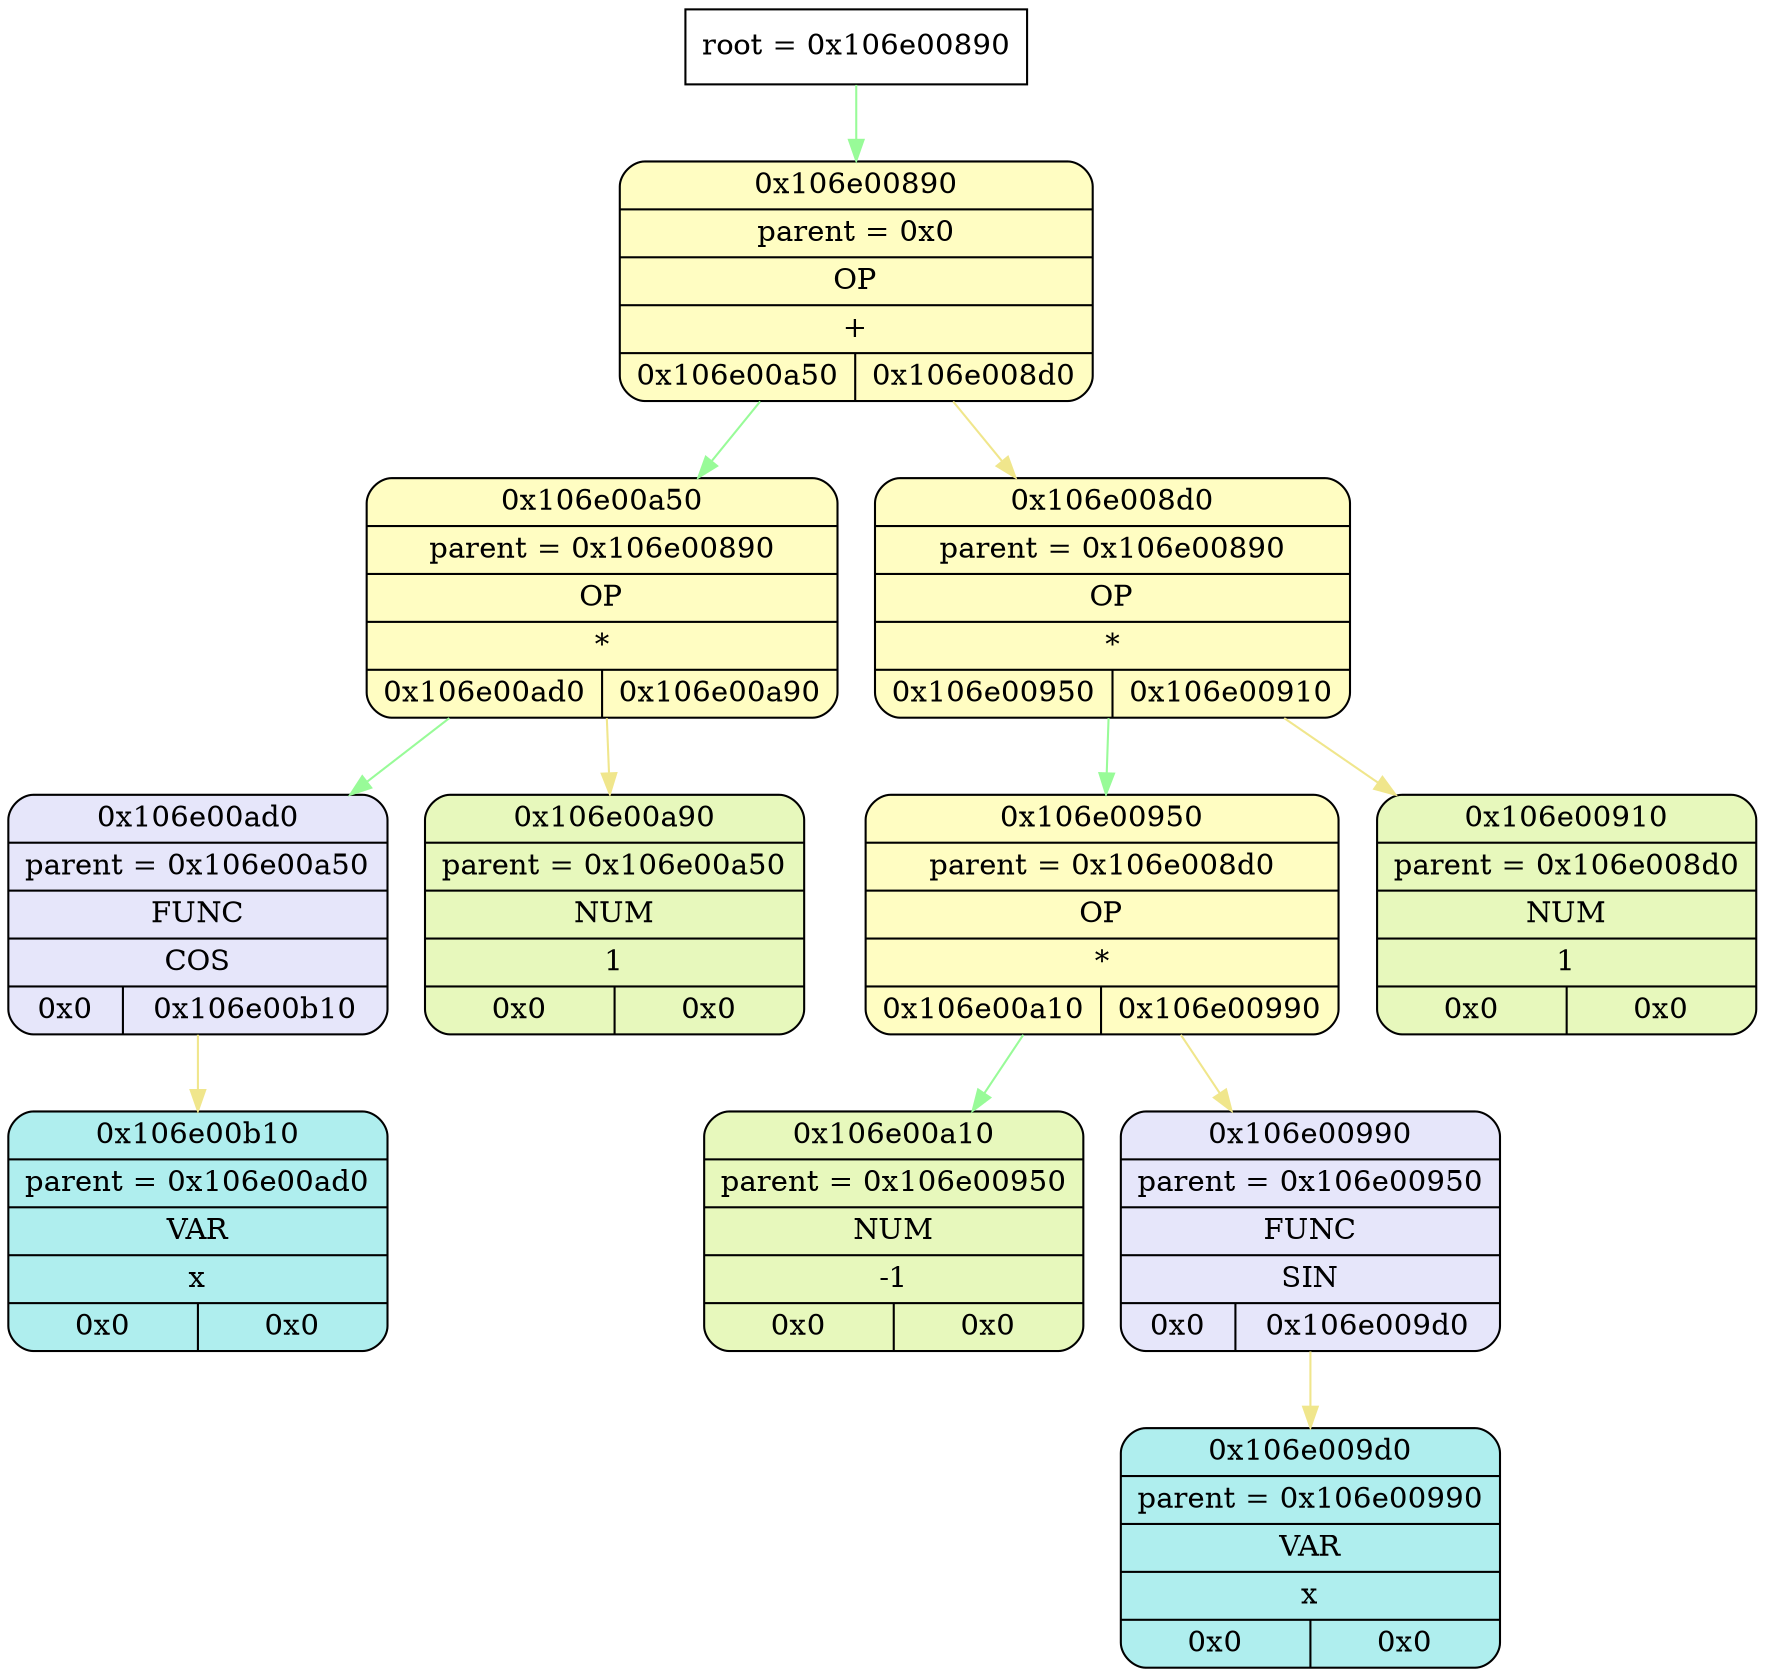 digraph
{
    node_info[shape = record, label = "{root = 0x106e00890}"];

    node_info->node_0x106e00890 [color = "#98FB98"];
    node_0x106e00890[shape = Mrecord, label = "{{0x106e00890} | {parent =  0x0} | {OP} | {+} | {0x106e00a50 | 0x106e008d0}}",
                style="filled", fillcolor="#FFFDC2"];
    node_0x106e00a50[shape = Mrecord, label = "{{0x106e00a50} | {parent =  0x106e00890} | {OP} | {*} | {0x106e00ad0 | 0x106e00a90}}",
                style="filled", fillcolor="#FFFDC2"];
    node_0x106e00ad0[shape = Mrecord, label = "{{0x106e00ad0} | {parent =  0x106e00a50} | {FUNC} | {COS} | {0x0 | 0x106e00b10}}",
                style="filled", fillcolor="#E6E6FA"];
    node_0x106e00b10[shape = Mrecord, label = "{{0x106e00b10} | {parent =  0x106e00ad0} | {VAR} | {x} | {0x0 | 0x0}}",
                style="filled", fillcolor="#AFEEEE"];
    node_0x106e00a90[shape = Mrecord, label = "{{0x106e00a90} | {parent =  0x106e00a50} | {NUM} | {1} | {0x0 | 0x0}}",
                style="filled", fillcolor="#E7F8BC"];
    node_0x106e008d0[shape = Mrecord, label = "{{0x106e008d0} | {parent =  0x106e00890} | {OP} | {*} | {0x106e00950 | 0x106e00910}}",
                style="filled", fillcolor="#FFFDC2"];
    node_0x106e00950[shape = Mrecord, label = "{{0x106e00950} | {parent =  0x106e008d0} | {OP} | {*} | {0x106e00a10 | 0x106e00990}}",
                style="filled", fillcolor="#FFFDC2"];
    node_0x106e00a10[shape = Mrecord, label = "{{0x106e00a10} | {parent =  0x106e00950} | {NUM} | {-1} | {0x0 | 0x0}}",
                style="filled", fillcolor="#E7F8BC"];
    node_0x106e00990[shape = Mrecord, label = "{{0x106e00990} | {parent =  0x106e00950} | {FUNC} | {SIN} | {0x0 | 0x106e009d0}}",
                style="filled", fillcolor="#E6E6FA"];
    node_0x106e009d0[shape = Mrecord, label = "{{0x106e009d0} | {parent =  0x106e00990} | {VAR} | {x} | {0x0 | 0x0}}",
                style="filled", fillcolor="#AFEEEE"];
    node_0x106e00910[shape = Mrecord, label = "{{0x106e00910} | {parent =  0x106e008d0} | {NUM} | {1} | {0x0 | 0x0}}",
                style="filled", fillcolor="#E7F8BC"];
    node_0x106e00890->node_0x106e00a50 [color = "#98FB98"];
    node_0x106e00a50->node_0x106e00ad0 [color = "#98FB98"];
    node_0x106e00ad0->node_0x106e00b10 [color = "#F0E68C"];
    node_0x106e00a50->node_0x106e00a90 [color = "#F0E68C"];
    node_0x106e00890->node_0x106e008d0 [color = "#F0E68C"];
    node_0x106e008d0->node_0x106e00950 [color = "#98FB98"];
    node_0x106e00950->node_0x106e00a10 [color = "#98FB98"];
    node_0x106e00950->node_0x106e00990 [color = "#F0E68C"];
    node_0x106e00990->node_0x106e009d0 [color = "#F0E68C"];
    node_0x106e008d0->node_0x106e00910 [color = "#F0E68C"];
}